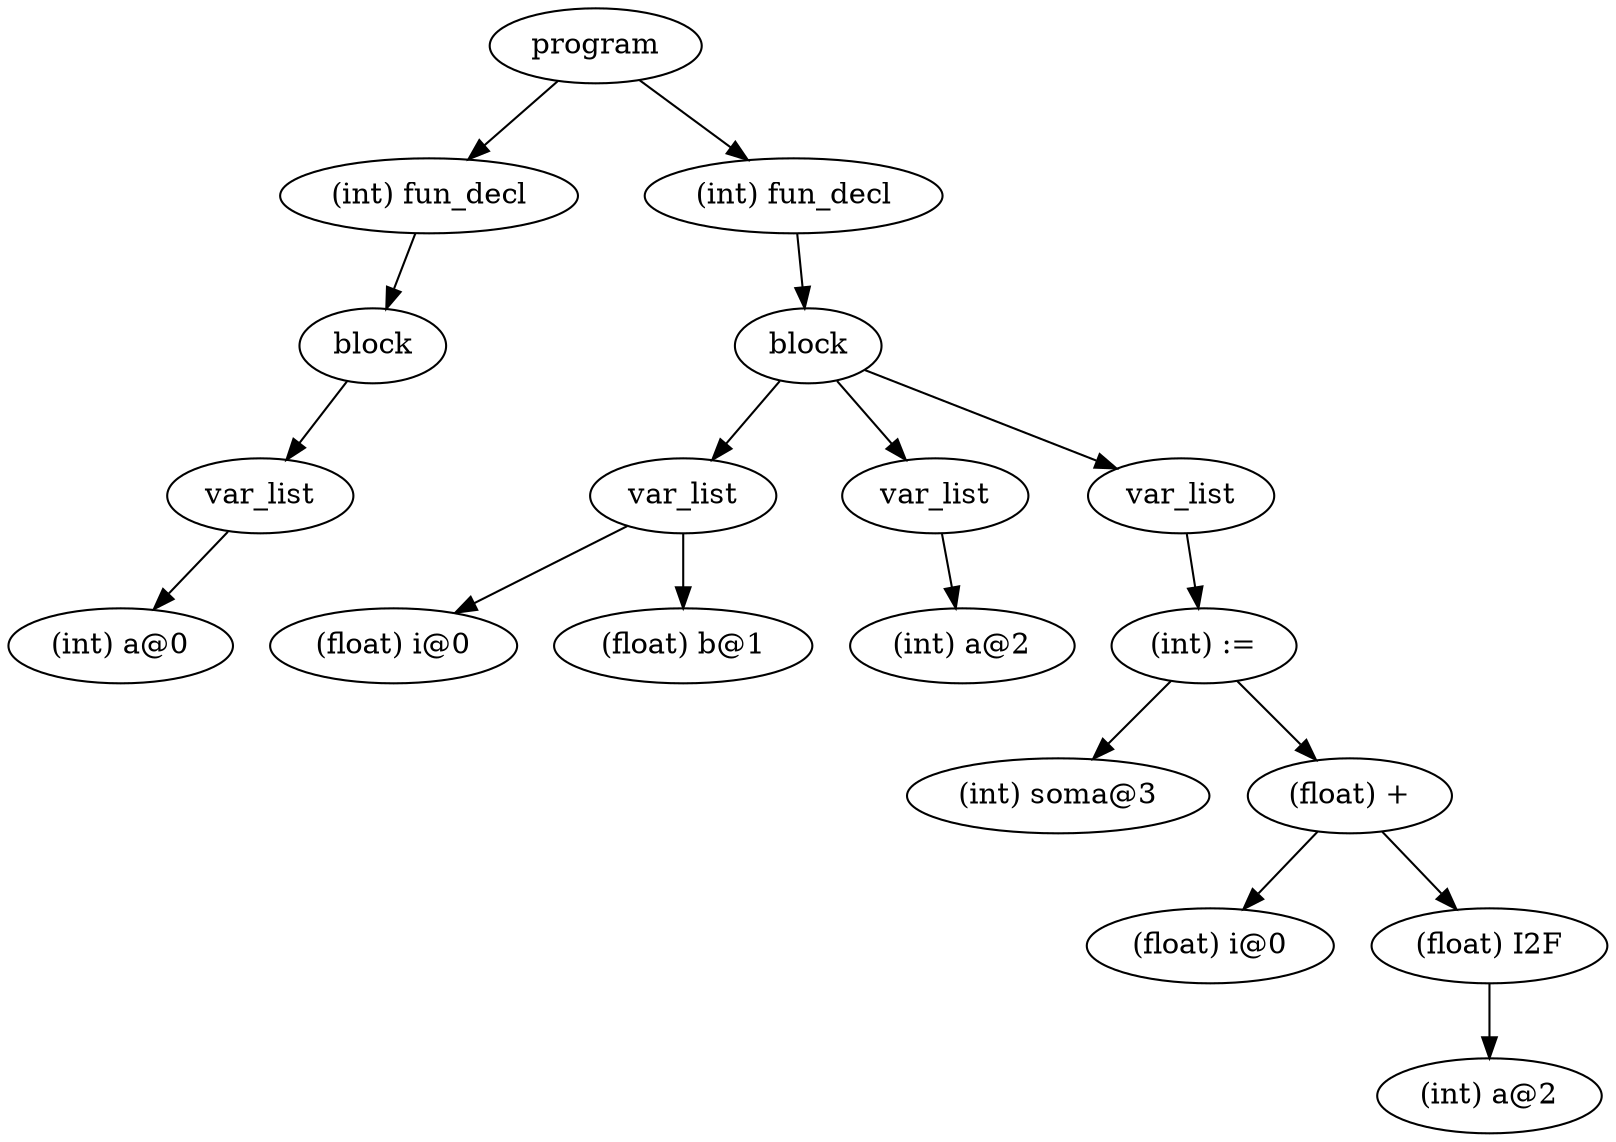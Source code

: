 digraph {
graph [ordering="out"];
node0[label="program"];
node1[label="(int) fun_decl"];
node2[label="block"];
node3[label="var_list"];
node4[label="(int) a@0"];
node3 -> node4;
node2 -> node3;
node1 -> node2;
node0 -> node1;
node5[label="(int) fun_decl"];
node6[label="block"];
node7[label="var_list"];
node8[label="(float) i@0"];
node7 -> node8;
node9[label="(float) b@1"];
node7 -> node9;
node6 -> node7;
node10[label="var_list"];
node11[label="(int) a@2"];
node10 -> node11;
node6 -> node10;
node12[label="var_list"];
node13[label="(int) :="];
node14[label="(int) soma@3"];
node13 -> node14;
node15[label="(float) +"];
node16[label="(float) i@0"];
node15 -> node16;
node17[label="(float) I2F"];
node18[label="(int) a@2"];
node17 -> node18;
node15 -> node17;
node13 -> node15;
node12 -> node13;
node6 -> node12;
node5 -> node6;
node0 -> node5;
}
